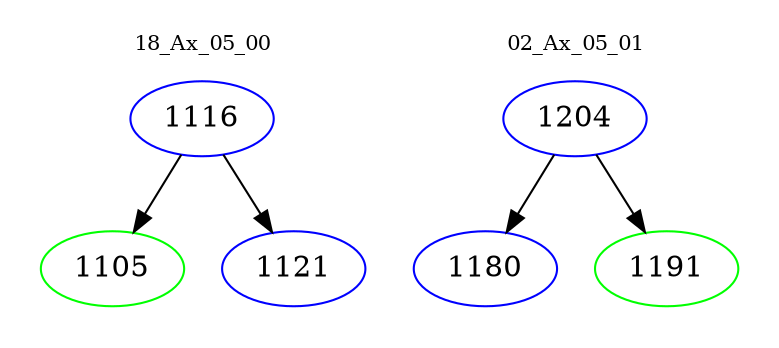 digraph{
subgraph cluster_0 {
color = white
label = "18_Ax_05_00";
fontsize=10;
T0_1116 [label="1116", color="blue"]
T0_1116 -> T0_1105 [color="black"]
T0_1105 [label="1105", color="green"]
T0_1116 -> T0_1121 [color="black"]
T0_1121 [label="1121", color="blue"]
}
subgraph cluster_1 {
color = white
label = "02_Ax_05_01";
fontsize=10;
T1_1204 [label="1204", color="blue"]
T1_1204 -> T1_1180 [color="black"]
T1_1180 [label="1180", color="blue"]
T1_1204 -> T1_1191 [color="black"]
T1_1191 [label="1191", color="green"]
}
}

